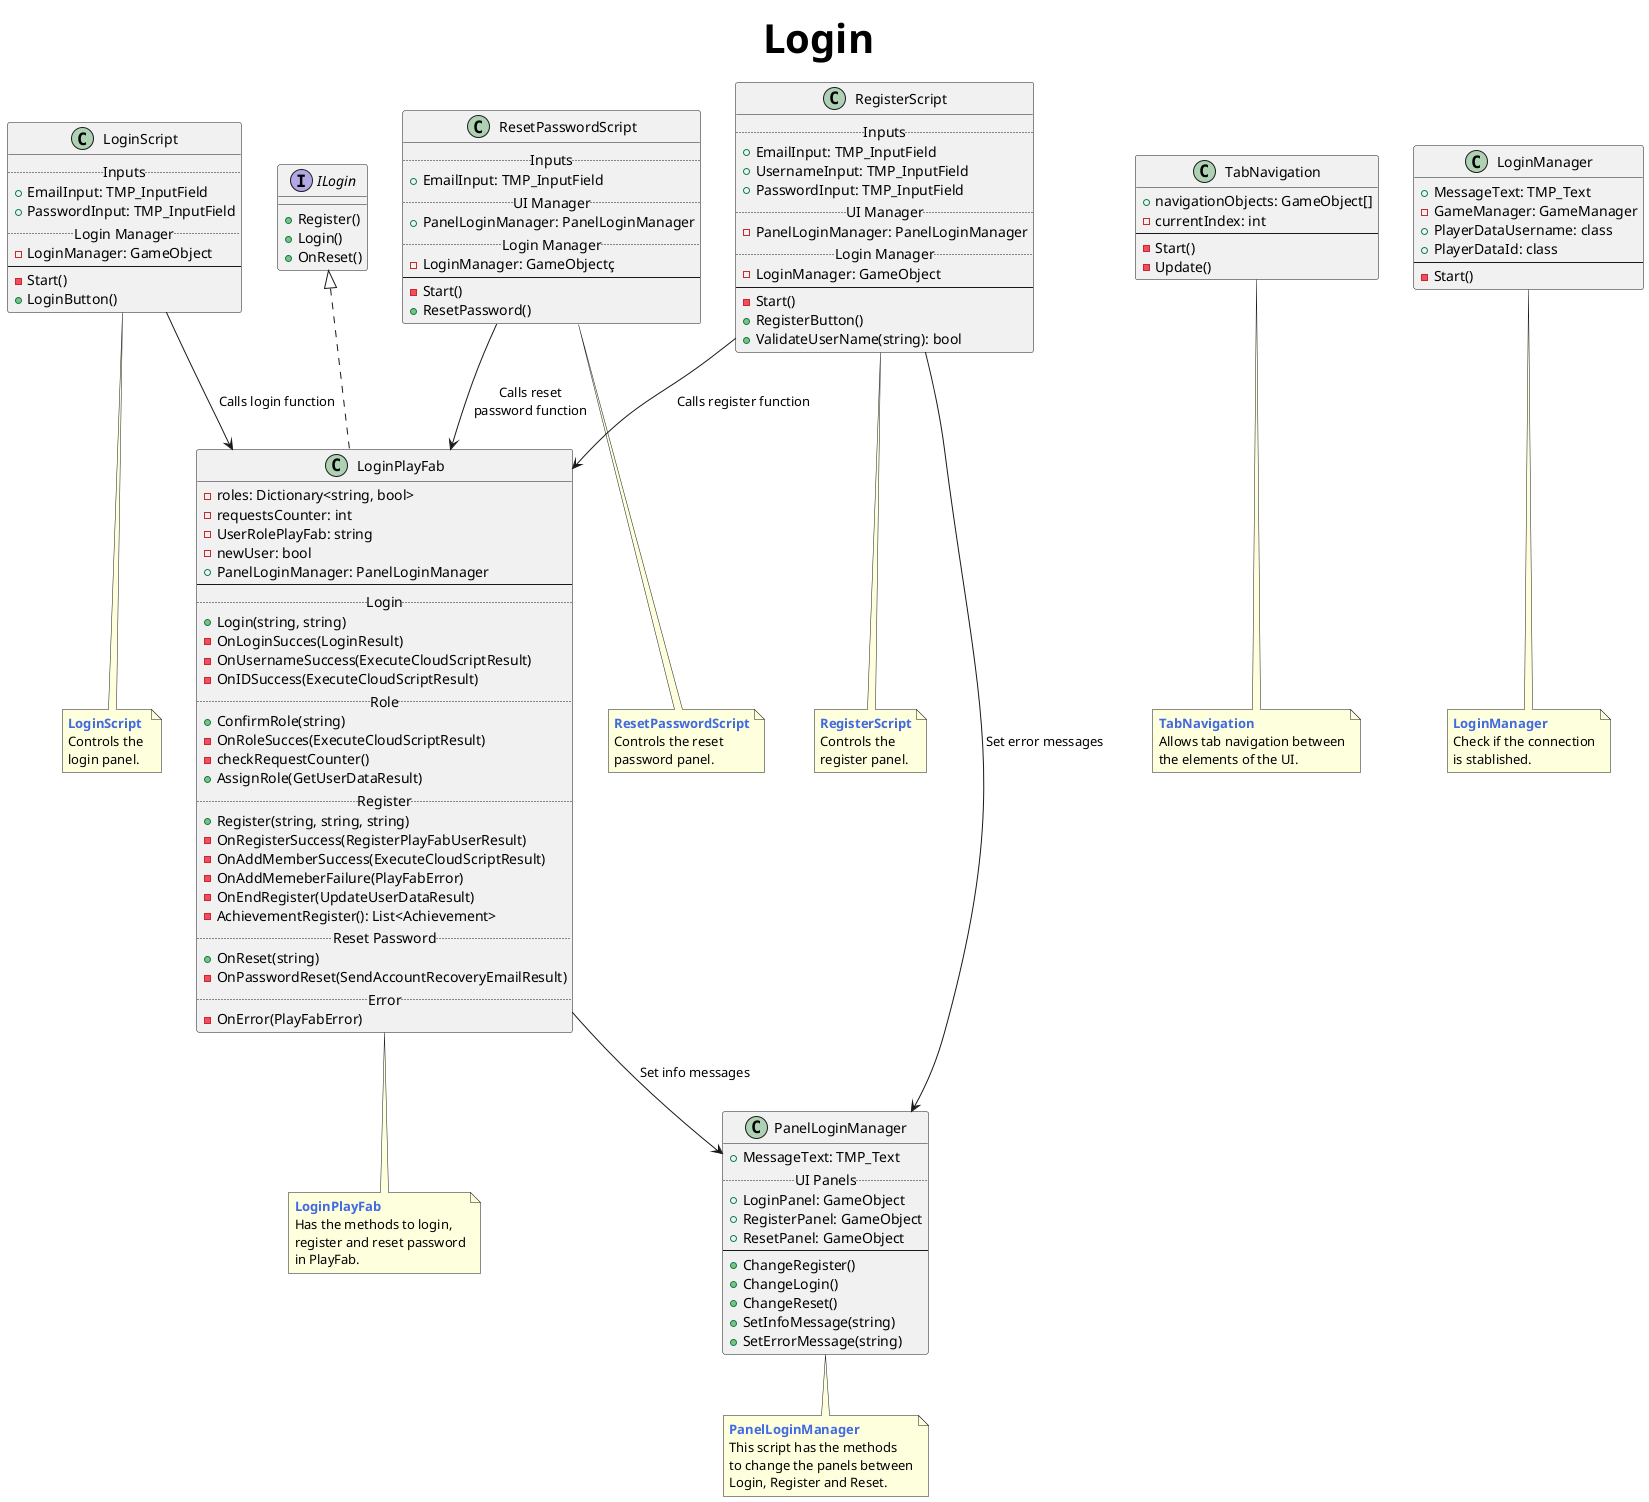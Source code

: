 @startuml Login Modulado
title
  <font size="40">Login</font>
end title
interface ILogin {
    + Register()
    + Login()
    + OnReset()
}

class LoginPlayFab {
    - roles: Dictionary<string, bool>
    - requestsCounter: int
    - UserRolePlayFab: string
    - newUser: bool
    + PanelLoginManager: PanelLoginManager
    --
    .. Login ..
    + Login(string, string)
    - OnLoginSucces(LoginResult)
    - OnUsernameSuccess(ExecuteCloudScriptResult)
    - OnIDSuccess(ExecuteCloudScriptResult)
    .. Role ..
    + ConfirmRole(string)
    - OnRoleSucces(ExecuteCloudScriptResult)
    - checkRequestCounter()
    + AssignRole(GetUserDataResult)
    .. Register ..
    + Register(string, string, string)
    - OnRegisterSuccess(RegisterPlayFabUserResult)
    - OnAddMemberSuccess(ExecuteCloudScriptResult)
    - OnAddMemeberFailure(PlayFabError)
    - OnEndRegister(UpdateUserDataResult)
    - AchievementRegister(): List<Achievement>
    .. Reset Password ..
    + OnReset(string)
    - OnPasswordReset(SendAccountRecoveryEmailResult)
    .. Error ..
    - OnError(PlayFabError)
}

class LoginScript {
    .. Inputs ..
    + EmailInput: TMP_InputField
    + PasswordInput: TMP_InputField
    .. Login Manager ..
    - LoginManager: GameObject
    --
    - Start()
    + LoginButton()
}

class PanelLoginManager {
    + MessageText: TMP_Text
    .. UI Panels ..
    + LoginPanel: GameObject
    + RegisterPanel: GameObject
    + ResetPanel: GameObject
    --
    + ChangeRegister()
    + ChangeLogin()
    + ChangeReset()
    + SetInfoMessage(string)
    + SetErrorMessage(string)
}

class RegisterScript {
    .. Inputs ..
    + EmailInput: TMP_InputField
    + UsernameInput: TMP_InputField
    + PasswordInput: TMP_InputField
    .. UI Manager ..
    - PanelLoginManager: PanelLoginManager
    .. Login Manager ..
    - LoginManager: GameObject
    --
    - Start()
    + RegisterButton()
    + ValidateUserName(string): bool
}

class ResetPasswordScript {
    .. Inputs ..
    + EmailInput: TMP_InputField
    .. UI Manager ..
    + PanelLoginManager: PanelLoginManager
    .. Login Manager ..
    - LoginManager: GameObjectç
    --
    - Start()
    + ResetPassword()
}

class TabNavigation {
    + navigationObjects: GameObject[]
    - currentIndex: int
    --
    - Start()
    - Update()
}

class LoginManager {
    + MessageText: TMP_Text
    - GameManager: GameManager
    + PlayerDataUsername: class
    + PlayerDataId: class
    --
    - Start()
}

ILogin <|.. LoginPlayFab
LoginPlayFab --> PanelLoginManager: Set info messages
LoginScript --> LoginPlayFab: Calls login function
RegisterScript --> PanelLoginManager: Set error messages
RegisterScript --> LoginPlayFab: Calls register function
ResetPasswordScript --> LoginPlayFab: Calls reset\npassword function

note bottom of LoginScript
    <b><color:royalBlue>LoginScript</color>
    Controls the 
    login panel.
end note

note bottom of LoginPlayFab
    <b><color:royalBlue>LoginPlayFab</color>
    Has the methods to login,
    register and reset password
    in PlayFab.
end note

note bottom of PanelLoginManager
    <b><color:royalBlue>PanelLoginManager</color>
    This script has the methods
    to change the panels between
    Login, Register and Reset.
end note

note bottom of RegisterScript
    <b><color:royalBlue>RegisterScript</color>
    Controls the
    register panel.
end note

note bottom of ResetPasswordScript
    <b><color:royalBlue>ResetPasswordScript</color>
    Controls the reset
    password panel.
end note

note bottom of TabNavigation
    <b><color:royalBlue>TabNavigation</color>
    Allows tab navigation between
    the elements of the UI.
end note

note bottom of LoginManager
    <b><color:royalBlue>LoginManager</color>
    Check if the connection
    is stablished.
end note


@enduml